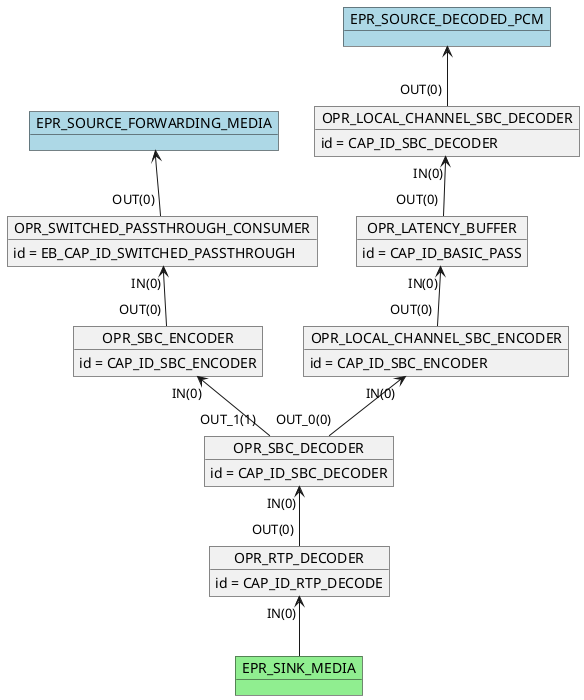 @startuml

    object OPR_RTP_DECODER
    OPR_RTP_DECODER : id = CAP_ID_RTP_DECODE
    object OPR_SWITCHED_PASSTHROUGH_CONSUMER
    OPR_SWITCHED_PASSTHROUGH_CONSUMER : id = EB_CAP_ID_SWITCHED_PASSTHROUGH
    object OPR_SBC_DECODER
    OPR_SBC_DECODER : id = CAP_ID_SBC_DECODER
    object OPR_SBC_ENCODER
    OPR_SBC_ENCODER : id = CAP_ID_SBC_ENCODER
    object OPR_LOCAL_CHANNEL_SBC_ENCODER
    OPR_LOCAL_CHANNEL_SBC_ENCODER : id = CAP_ID_SBC_ENCODER
    object OPR_LOCAL_CHANNEL_SBC_DECODER
    OPR_LOCAL_CHANNEL_SBC_DECODER : id = CAP_ID_SBC_DECODER
    object OPR_LATENCY_BUFFER
    OPR_LATENCY_BUFFER : id = CAP_ID_BASIC_PASS
    OPR_SBC_DECODER "IN(0)"<-- "OUT(0)" OPR_RTP_DECODER
    OPR_SBC_ENCODER "IN(0)"<-- "OUT_1(1)" OPR_SBC_DECODER
    OPR_SWITCHED_PASSTHROUGH_CONSUMER "IN(0)"<-- "OUT(0)" OPR_SBC_ENCODER
    OPR_LOCAL_CHANNEL_SBC_ENCODER "IN(0)"<-- "OUT_0(0)" OPR_SBC_DECODER
    OPR_LATENCY_BUFFER "IN(0)"<-- "OUT(0)" OPR_LOCAL_CHANNEL_SBC_ENCODER
    OPR_LOCAL_CHANNEL_SBC_DECODER "IN(0)"<-- "OUT(0)" OPR_LATENCY_BUFFER
    object EPR_SINK_MEDIA #lightgreen
    OPR_RTP_DECODER "IN(0)" <-- EPR_SINK_MEDIA
    object EPR_SOURCE_FORWARDING_MEDIA #lightblue
    EPR_SOURCE_FORWARDING_MEDIA <-- "OUT(0)" OPR_SWITCHED_PASSTHROUGH_CONSUMER
    object EPR_SOURCE_DECODED_PCM #lightblue
    EPR_SOURCE_DECODED_PCM <-- "OUT(0)" OPR_LOCAL_CHANNEL_SBC_DECODER
@enduml
